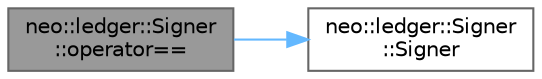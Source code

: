 digraph "neo::ledger::Signer::operator=="
{
 // LATEX_PDF_SIZE
  bgcolor="transparent";
  edge [fontname=Helvetica,fontsize=10,labelfontname=Helvetica,labelfontsize=10];
  node [fontname=Helvetica,fontsize=10,shape=box,height=0.2,width=0.4];
  rankdir="LR";
  Node1 [id="Node000001",label="neo::ledger::Signer\l::operator==",height=0.2,width=0.4,color="gray40", fillcolor="grey60", style="filled", fontcolor="black",tooltip="Checks if this Signer is equal to another Signer."];
  Node1 -> Node2 [id="edge1_Node000001_Node000002",color="steelblue1",style="solid",tooltip=" "];
  Node2 [id="Node000002",label="neo::ledger::Signer\l::Signer",height=0.2,width=0.4,color="grey40", fillcolor="white", style="filled",URL="$classneo_1_1ledger_1_1_signer.html#a214cdf540b906392a75ac9e1a7c7ddba",tooltip="Constructs an empty Signer."];
}
